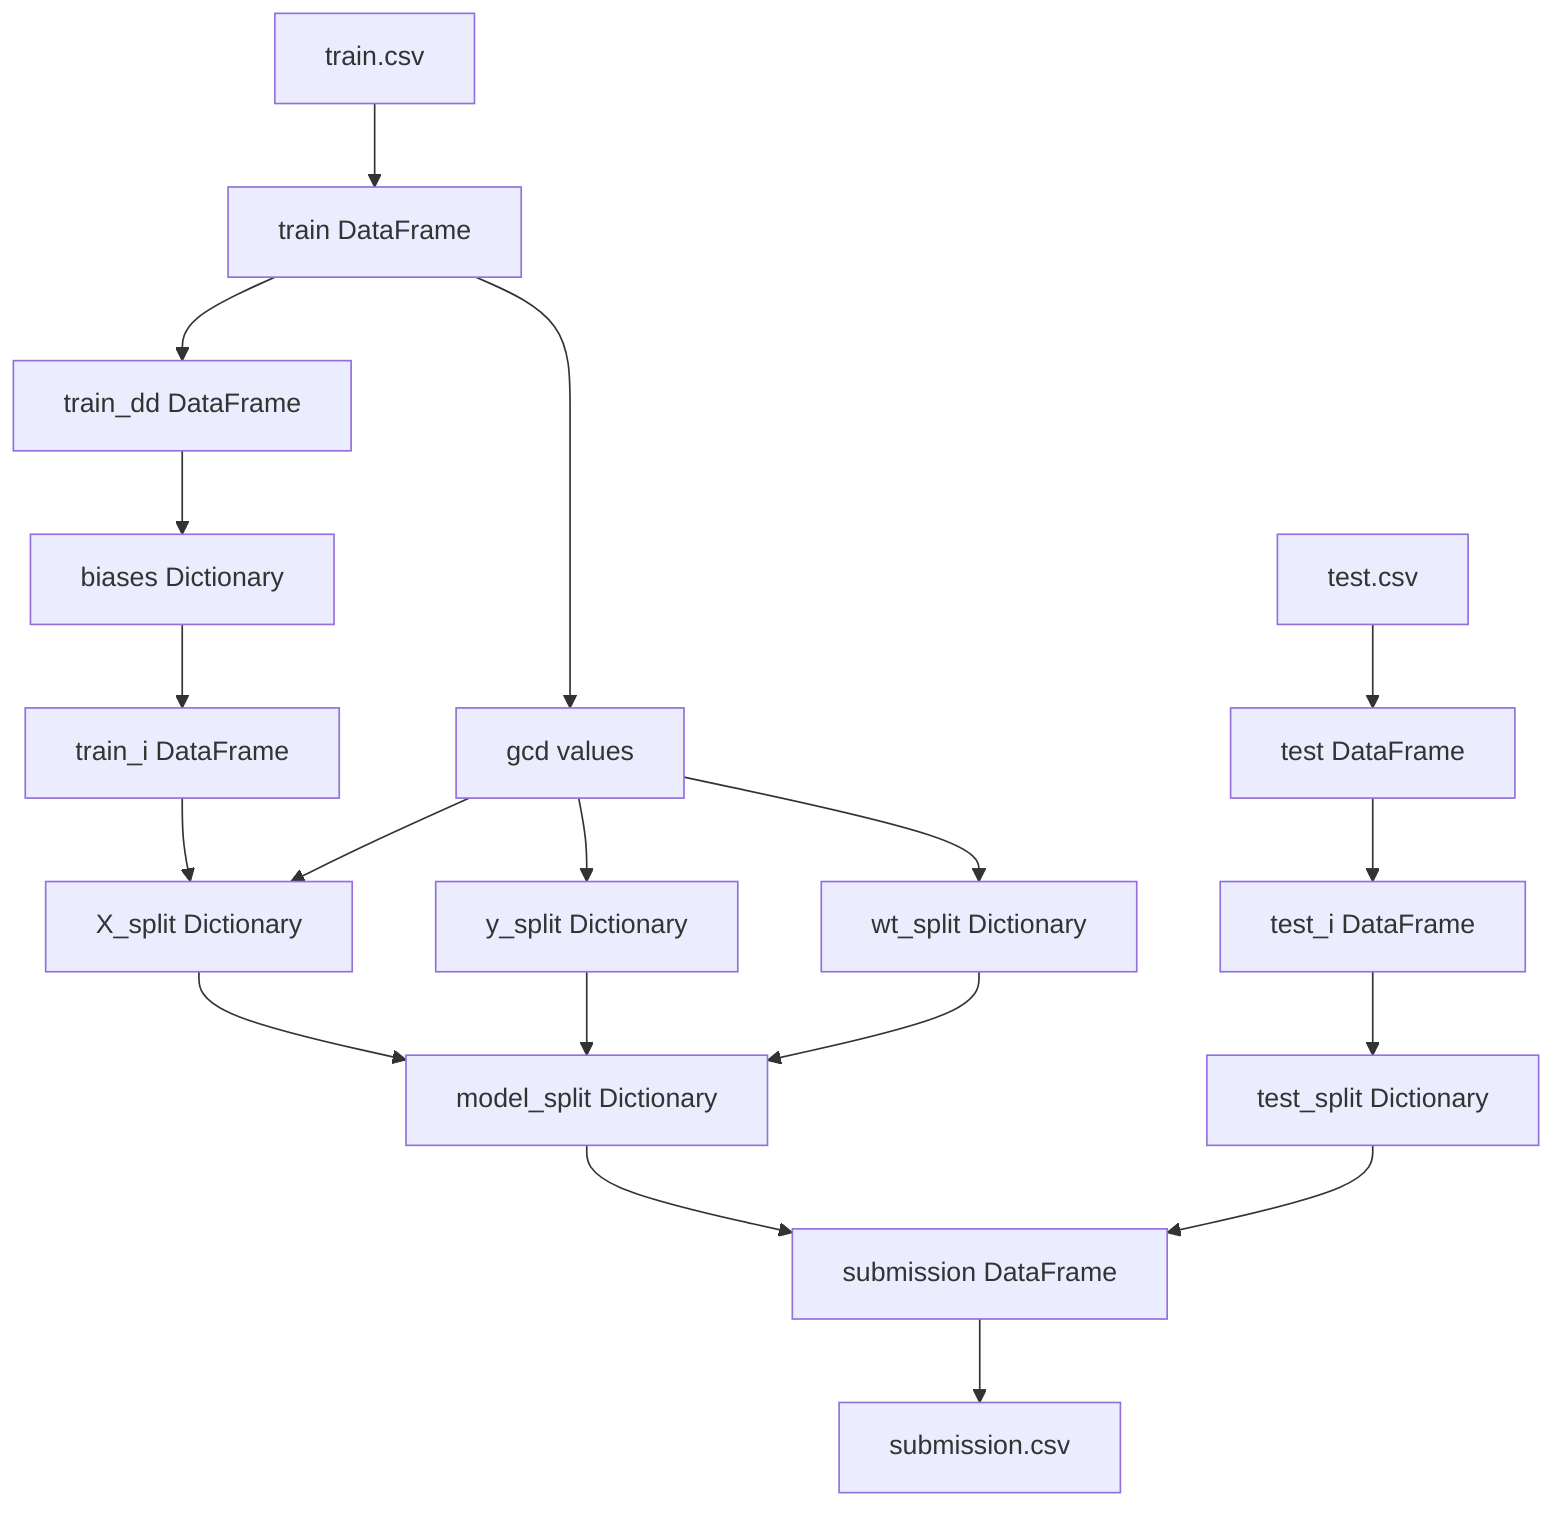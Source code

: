 flowchart TD
    A1["train.csv"] --> B1["train DataFrame"]
    A2["test.csv"] --> B2["test DataFrame"]
    B1 --> C1["train_dd DataFrame"] --> C2["biases Dictionary"]
    B1 --> D1["gcd values"]
    C2 --> D2["train_i DataFrame"]
    D2 --> E1["X_split Dictionary"]
    D1 --> E1
    D1 --> E2["y_split Dictionary"]
    D1 --> E3["wt_split Dictionary"]
    B2 --> D3["test_i DataFrame"]
    D3 --> E4["test_split Dictionary"]
    E1 --> F1["model_split Dictionary"]
    E2 --> F1
    E3 --> F1
    F1 --> G1["submission DataFrame"]
    E4 --> G1
    G1 --> H1["submission.csv"]